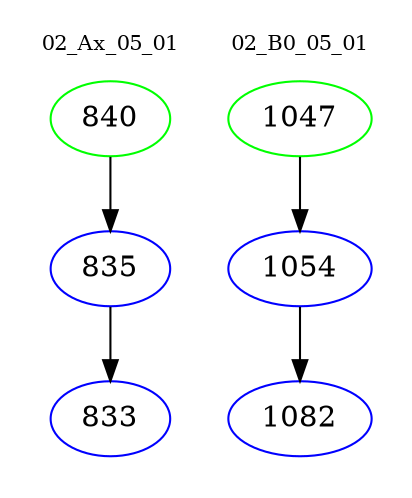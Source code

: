 digraph{
subgraph cluster_0 {
color = white
label = "02_Ax_05_01";
fontsize=10;
T0_840 [label="840", color="green"]
T0_840 -> T0_835 [color="black"]
T0_835 [label="835", color="blue"]
T0_835 -> T0_833 [color="black"]
T0_833 [label="833", color="blue"]
}
subgraph cluster_1 {
color = white
label = "02_B0_05_01";
fontsize=10;
T1_1047 [label="1047", color="green"]
T1_1047 -> T1_1054 [color="black"]
T1_1054 [label="1054", color="blue"]
T1_1054 -> T1_1082 [color="black"]
T1_1082 [label="1082", color="blue"]
}
}

